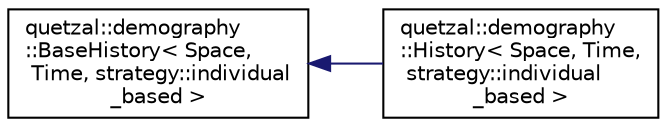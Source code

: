 digraph "Graphical Class Hierarchy"
{
 // LATEX_PDF_SIZE
  edge [fontname="Helvetica",fontsize="10",labelfontname="Helvetica",labelfontsize="10"];
  node [fontname="Helvetica",fontsize="10",shape=record];
  rankdir="LR";
  Node0 [label="quetzal::demography\l::BaseHistory\< Space,\l Time, strategy::individual\l_based \>",height=0.2,width=0.4,color="black", fillcolor="white", style="filled",URL="$classquetzal_1_1demography_1_1_base_history.html",tooltip=" "];
  Node0 -> Node1 [dir="back",color="midnightblue",fontsize="10",style="solid",fontname="Helvetica"];
  Node1 [label="quetzal::demography\l::History\< Space, Time,\l strategy::individual\l_based \>",height=0.2,width=0.4,color="black", fillcolor="white", style="filled",URL="$classquetzal_1_1demography_1_1_history_3_01_space_00_01_time_00_01strategy_1_1individual__based_01_4.html",tooltip="Partial specialization where each individual is dispersed individually."];
}
